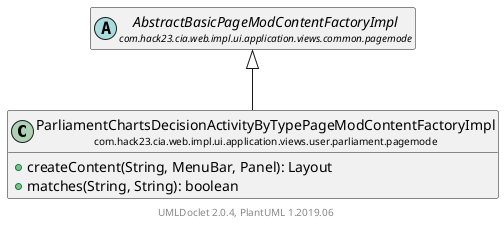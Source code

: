 @startuml
    set namespaceSeparator none
    hide empty fields
    hide empty methods

    class "<size:14>ParliamentChartsDecisionActivityByTypePageModContentFactoryImpl\n<size:10>com.hack23.cia.web.impl.ui.application.views.user.parliament.pagemode" as com.hack23.cia.web.impl.ui.application.views.user.parliament.pagemode.ParliamentChartsDecisionActivityByTypePageModContentFactoryImpl [[ParliamentChartsDecisionActivityByTypePageModContentFactoryImpl.html]] {
        +createContent(String, MenuBar, Panel): Layout
        +matches(String, String): boolean
    }

    abstract class "<size:14>AbstractBasicPageModContentFactoryImpl\n<size:10>com.hack23.cia.web.impl.ui.application.views.common.pagemode" as com.hack23.cia.web.impl.ui.application.views.common.pagemode.AbstractBasicPageModContentFactoryImpl [[../../../common/pagemode/AbstractBasicPageModContentFactoryImpl.html]]

    com.hack23.cia.web.impl.ui.application.views.common.pagemode.AbstractBasicPageModContentFactoryImpl <|-- com.hack23.cia.web.impl.ui.application.views.user.parliament.pagemode.ParliamentChartsDecisionActivityByTypePageModContentFactoryImpl

    center footer UMLDoclet 2.0.4, PlantUML 1.2019.06
@enduml
